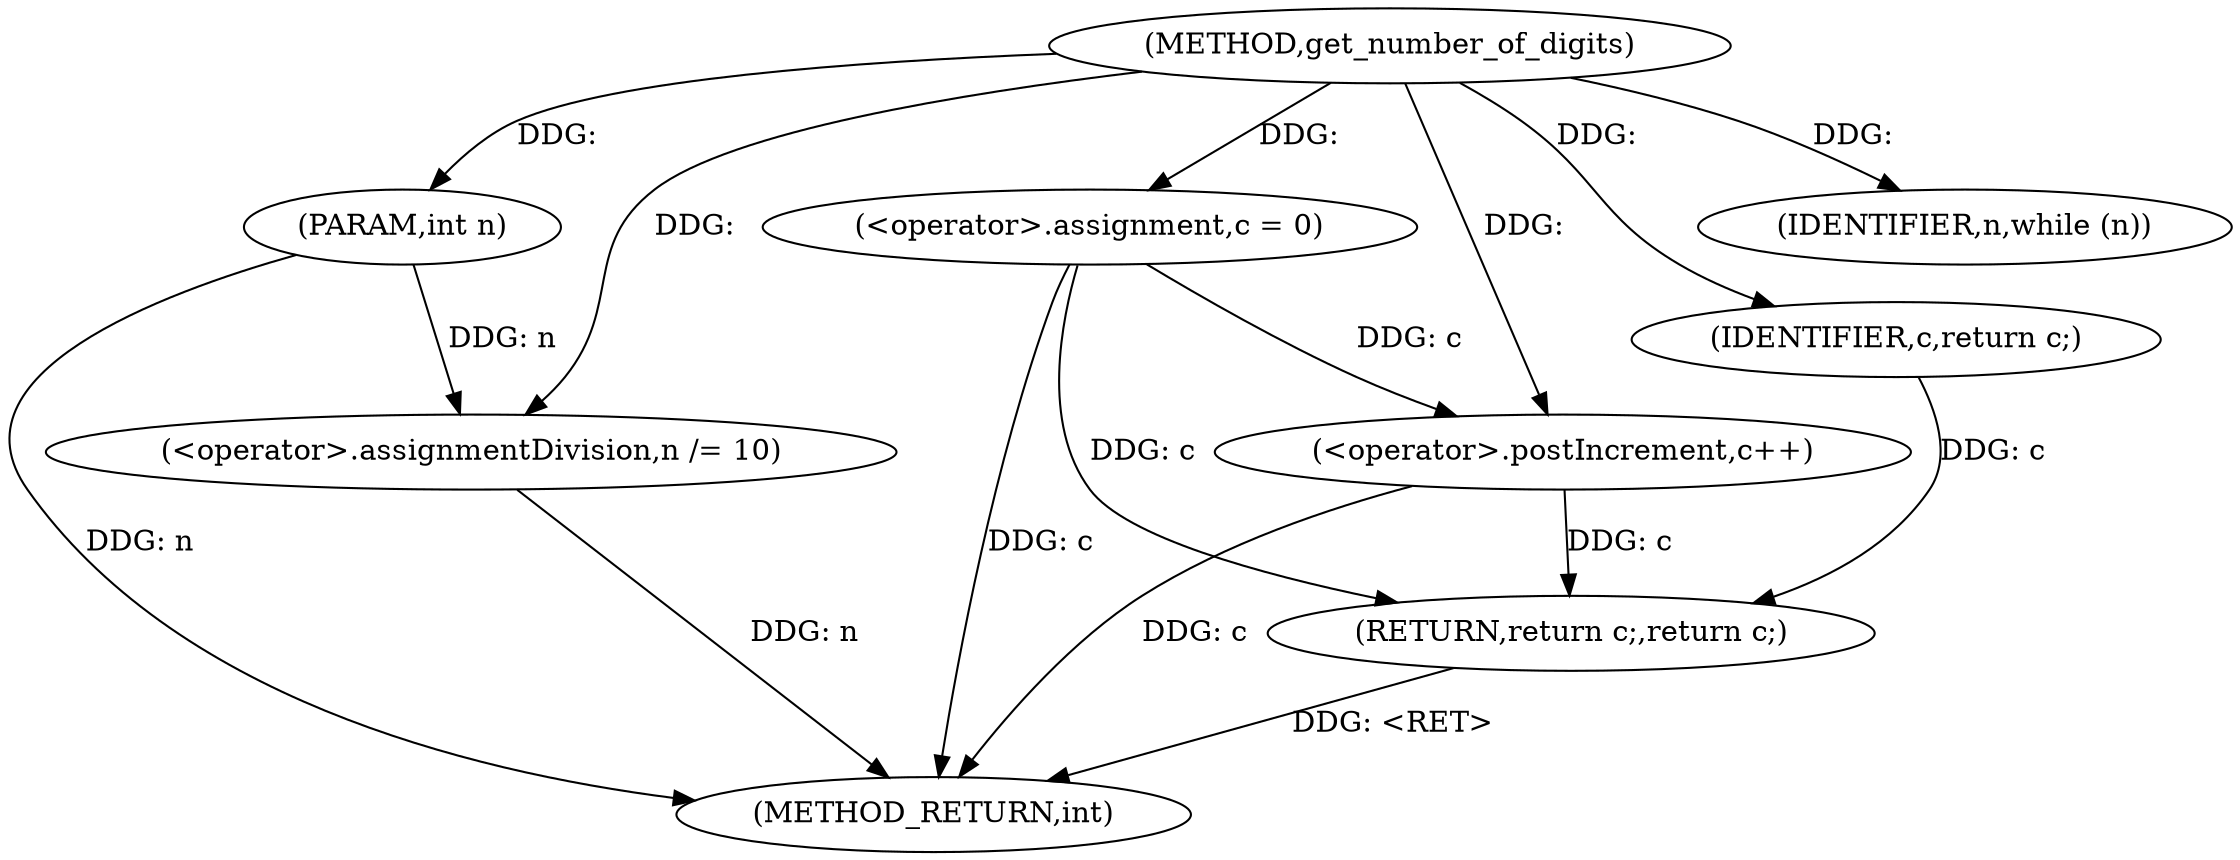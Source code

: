 digraph "get_number_of_digits" {  
"1000165" [label = "(METHOD,get_number_of_digits)" ]
"1000182" [label = "(METHOD_RETURN,int)" ]
"1000166" [label = "(PARAM,int n)" ]
"1000169" [label = "(<operator>.assignment,c = 0)" ]
"1000180" [label = "(RETURN,return c;,return c;)" ]
"1000173" [label = "(IDENTIFIER,n,while (n))" ]
"1000181" [label = "(IDENTIFIER,c,return c;)" ]
"1000175" [label = "(<operator>.assignmentDivision,n /= 10)" ]
"1000178" [label = "(<operator>.postIncrement,c++)" ]
  "1000166" -> "1000182"  [ label = "DDG: n"] 
  "1000169" -> "1000182"  [ label = "DDG: c"] 
  "1000175" -> "1000182"  [ label = "DDG: n"] 
  "1000178" -> "1000182"  [ label = "DDG: c"] 
  "1000180" -> "1000182"  [ label = "DDG: <RET>"] 
  "1000165" -> "1000166"  [ label = "DDG: "] 
  "1000165" -> "1000169"  [ label = "DDG: "] 
  "1000181" -> "1000180"  [ label = "DDG: c"] 
  "1000169" -> "1000180"  [ label = "DDG: c"] 
  "1000178" -> "1000180"  [ label = "DDG: c"] 
  "1000165" -> "1000173"  [ label = "DDG: "] 
  "1000165" -> "1000181"  [ label = "DDG: "] 
  "1000165" -> "1000175"  [ label = "DDG: "] 
  "1000166" -> "1000175"  [ label = "DDG: n"] 
  "1000169" -> "1000178"  [ label = "DDG: c"] 
  "1000165" -> "1000178"  [ label = "DDG: "] 
}
